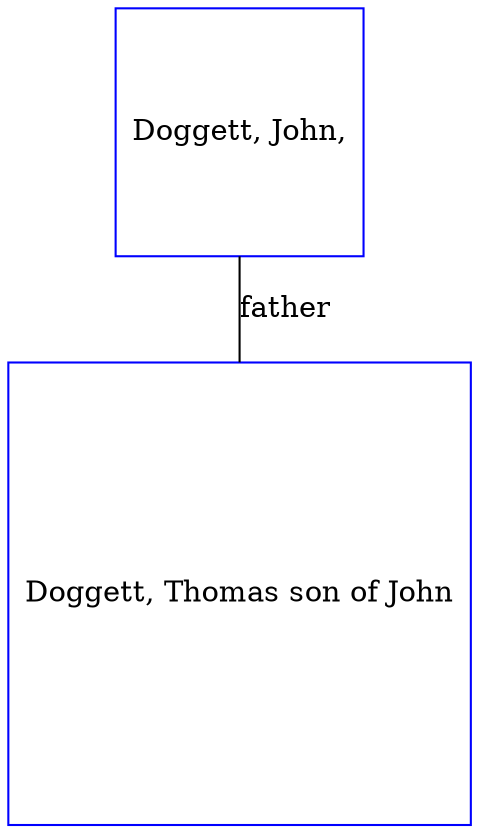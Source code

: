 digraph D {
    edge [dir=none];    node [shape=box];    "008369"   [label="Doggett, John,", shape=box, regular=1, color="blue"] ;
"008370"   [label="Doggett, Thomas son of John", shape=box, regular=1, color="blue"] ;
008369->008370 [label="father",arrowsize=0.0]; 
}